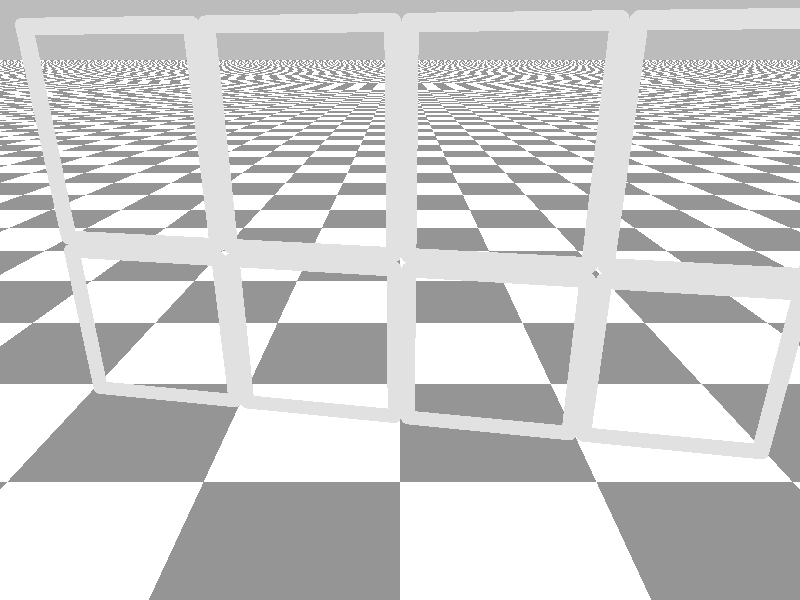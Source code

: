 #include "colors.inc"
#include "shapes.inc"

global_settings {
    assumed_gamma 1
}

// ----------------------------------------
// Window
// ----------------------------------------
#macro Window(winHeight, winWidth, borderRadius, numWindows)
    #local offsetX = numWindows * winWidth / 2;
    union {
        #for (I, 0, numWindows - 1)
            object {
                Wire_Box(
                    <I * winWidth - offsetX, 0, 0>,
                    <(I + 1) * winWidth - offsetX, winHeight, 2 * borderRadius>,
                    borderRadius, 0)
            }
        #end
    }
#end

// ----------------------------------------
// Scene
// ----------------------------------------
camera {
  location <0, 1, -1.5>
  look_at <0, 0, 1>
}

background { White * 0.5 }

light_source { <-1, 2, -2> color White }

plane {
    y, -1
    texture {
        pigment { checker rgb<0.3, 0.3, 0.3> White }
    }
}

union {
    object {
        Window(0.6, 0.5, 0.02, 4)
        translate y * 0.5
    }

    object {
        Window(0.5, 0.5, 0.02, 4)
    }

    pigment { Gray }
    rotate y * 10
}
